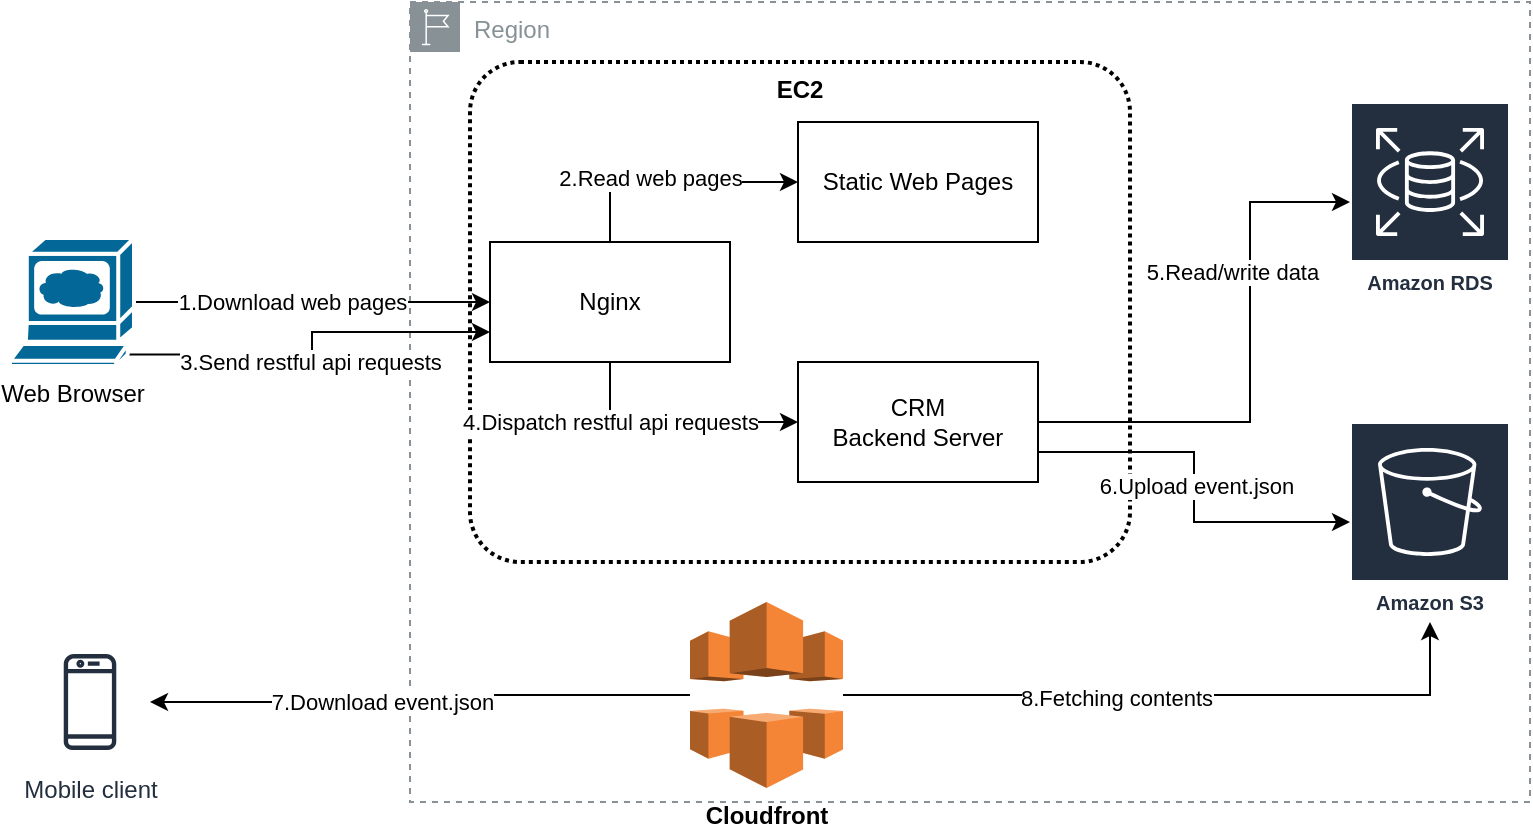<mxfile version="20.8.17" type="github" pages="4">
  <diagram name="BE架构" id="JglvXAm2kmOWLRLsfkI9">
    <mxGraphModel dx="1434" dy="685" grid="1" gridSize="10" guides="1" tooltips="1" connect="1" arrows="1" fold="1" page="1" pageScale="1" pageWidth="827" pageHeight="1169" math="0" shadow="0">
      <root>
        <mxCell id="0" />
        <mxCell id="1" parent="0" />
        <mxCell id="bRCuy5BHl3Wm-i-wfvfV-1" value="Region" style="sketch=0;outlineConnect=0;gradientColor=none;html=1;whiteSpace=wrap;fontSize=12;fontStyle=0;shape=mxgraph.aws4.group;grIcon=mxgraph.aws4.group_region;strokeColor=#879196;fillColor=none;verticalAlign=top;align=left;spacingLeft=30;fontColor=#879196;dashed=1;" parent="1" vertex="1">
          <mxGeometry x="220" y="20" width="560" height="400" as="geometry" />
        </mxCell>
        <mxCell id="xKY7nRnzKIO3sX-Rf7oE-12" style="edgeStyle=orthogonalEdgeStyle;rounded=0;orthogonalLoop=1;jettySize=auto;html=1;exitX=1;exitY=0.5;exitDx=0;exitDy=0;exitPerimeter=0;entryX=0;entryY=0.5;entryDx=0;entryDy=0;" parent="1" source="xKY7nRnzKIO3sX-Rf7oE-2" target="xKY7nRnzKIO3sX-Rf7oE-5" edge="1">
          <mxGeometry relative="1" as="geometry" />
        </mxCell>
        <mxCell id="xKY7nRnzKIO3sX-Rf7oE-16" value="1.Download web pages" style="edgeLabel;html=1;align=center;verticalAlign=middle;resizable=0;points=[];" parent="xKY7nRnzKIO3sX-Rf7oE-12" vertex="1" connectable="0">
          <mxGeometry x="-0.378" relative="1" as="geometry">
            <mxPoint x="23" as="offset" />
          </mxGeometry>
        </mxCell>
        <mxCell id="xKY7nRnzKIO3sX-Rf7oE-15" style="edgeStyle=orthogonalEdgeStyle;rounded=0;orthogonalLoop=1;jettySize=auto;html=1;exitX=0.95;exitY=0.91;exitDx=0;exitDy=0;exitPerimeter=0;entryX=0;entryY=0.75;entryDx=0;entryDy=0;" parent="1" source="xKY7nRnzKIO3sX-Rf7oE-2" target="xKY7nRnzKIO3sX-Rf7oE-5" edge="1">
          <mxGeometry relative="1" as="geometry" />
        </mxCell>
        <mxCell id="xKY7nRnzKIO3sX-Rf7oE-17" value="3.Send restful api requests" style="edgeLabel;html=1;align=center;verticalAlign=middle;resizable=0;points=[];" parent="xKY7nRnzKIO3sX-Rf7oE-15" vertex="1" connectable="0">
          <mxGeometry x="-0.427" relative="1" as="geometry">
            <mxPoint x="36" y="4" as="offset" />
          </mxGeometry>
        </mxCell>
        <mxCell id="xKY7nRnzKIO3sX-Rf7oE-2" value="Web Browser" style="shape=mxgraph.cisco.computers_and_peripherals.web_browser;html=1;pointerEvents=1;dashed=0;fillColor=#036897;strokeColor=#ffffff;strokeWidth=2;verticalLabelPosition=bottom;verticalAlign=top;align=center;outlineConnect=0;" parent="1" vertex="1">
          <mxGeometry x="20" y="138" width="62" height="64" as="geometry" />
        </mxCell>
        <mxCell id="xKY7nRnzKIO3sX-Rf7oE-4" value="EC2" style="rounded=1;arcSize=10;dashed=1;fillColor=none;gradientColor=none;dashPattern=1 1;strokeWidth=2;verticalAlign=top;fontStyle=1" parent="1" vertex="1">
          <mxGeometry x="250" y="50" width="330" height="250" as="geometry" />
        </mxCell>
        <mxCell id="xKY7nRnzKIO3sX-Rf7oE-13" style="edgeStyle=orthogonalEdgeStyle;rounded=0;orthogonalLoop=1;jettySize=auto;html=1;exitX=0.5;exitY=0;exitDx=0;exitDy=0;" parent="1" source="xKY7nRnzKIO3sX-Rf7oE-5" target="xKY7nRnzKIO3sX-Rf7oE-7" edge="1">
          <mxGeometry relative="1" as="geometry" />
        </mxCell>
        <mxCell id="xKY7nRnzKIO3sX-Rf7oE-18" value="2.Read web pages" style="edgeLabel;html=1;align=center;verticalAlign=middle;resizable=0;points=[];" parent="xKY7nRnzKIO3sX-Rf7oE-13" vertex="1" connectable="0">
          <mxGeometry x="0.161" y="2" relative="1" as="geometry">
            <mxPoint x="-22" as="offset" />
          </mxGeometry>
        </mxCell>
        <mxCell id="xKY7nRnzKIO3sX-Rf7oE-14" style="edgeStyle=orthogonalEdgeStyle;rounded=0;orthogonalLoop=1;jettySize=auto;html=1;exitX=0.5;exitY=1;exitDx=0;exitDy=0;" parent="1" source="xKY7nRnzKIO3sX-Rf7oE-5" target="xKY7nRnzKIO3sX-Rf7oE-8" edge="1">
          <mxGeometry relative="1" as="geometry" />
        </mxCell>
        <mxCell id="xKY7nRnzKIO3sX-Rf7oE-19" value="4.Dispatch restful api requests" style="edgeLabel;html=1;align=center;verticalAlign=middle;resizable=0;points=[];" parent="xKY7nRnzKIO3sX-Rf7oE-14" vertex="1" connectable="0">
          <mxGeometry x="-0.016" y="1" relative="1" as="geometry">
            <mxPoint x="-31" y="1" as="offset" />
          </mxGeometry>
        </mxCell>
        <mxCell id="xKY7nRnzKIO3sX-Rf7oE-5" value="Nginx" style="rounded=0;whiteSpace=wrap;html=1;" parent="1" vertex="1">
          <mxGeometry x="260" y="140" width="120" height="60" as="geometry" />
        </mxCell>
        <mxCell id="xKY7nRnzKIO3sX-Rf7oE-7" value="Static Web Pages" style="rounded=0;whiteSpace=wrap;html=1;" parent="1" vertex="1">
          <mxGeometry x="414" y="80" width="120" height="60" as="geometry" />
        </mxCell>
        <mxCell id="xKY7nRnzKIO3sX-Rf7oE-11" style="edgeStyle=orthogonalEdgeStyle;rounded=0;orthogonalLoop=1;jettySize=auto;html=1;exitX=1;exitY=0.5;exitDx=0;exitDy=0;" parent="1" source="xKY7nRnzKIO3sX-Rf7oE-8" target="xKY7nRnzKIO3sX-Rf7oE-10" edge="1">
          <mxGeometry relative="1" as="geometry">
            <Array as="points">
              <mxPoint x="640" y="230" />
              <mxPoint x="640" y="120" />
            </Array>
          </mxGeometry>
        </mxCell>
        <mxCell id="xKY7nRnzKIO3sX-Rf7oE-20" value="5.Read/write data" style="edgeLabel;html=1;align=center;verticalAlign=middle;resizable=0;points=[];" parent="xKY7nRnzKIO3sX-Rf7oE-11" vertex="1" connectable="0">
          <mxGeometry x="0.452" relative="1" as="geometry">
            <mxPoint x="-9" y="12" as="offset" />
          </mxGeometry>
        </mxCell>
        <mxCell id="xKY7nRnzKIO3sX-Rf7oE-22" style="edgeStyle=orthogonalEdgeStyle;rounded=0;orthogonalLoop=1;jettySize=auto;html=1;exitX=1;exitY=0.75;exitDx=0;exitDy=0;" parent="1" source="xKY7nRnzKIO3sX-Rf7oE-8" target="xKY7nRnzKIO3sX-Rf7oE-21" edge="1">
          <mxGeometry relative="1" as="geometry" />
        </mxCell>
        <mxCell id="xKY7nRnzKIO3sX-Rf7oE-23" value="6.Upload event.json" style="edgeLabel;html=1;align=center;verticalAlign=middle;resizable=0;points=[];" parent="xKY7nRnzKIO3sX-Rf7oE-22" vertex="1" connectable="0">
          <mxGeometry x="-0.005" y="1" relative="1" as="geometry">
            <mxPoint as="offset" />
          </mxGeometry>
        </mxCell>
        <mxCell id="xKY7nRnzKIO3sX-Rf7oE-30" style="edgeStyle=orthogonalEdgeStyle;rounded=0;orthogonalLoop=1;jettySize=auto;html=1;" parent="1" source="OL9VlU5i8VRqOt_jXrhX-1" target="xKY7nRnzKIO3sX-Rf7oE-26" edge="1">
          <mxGeometry relative="1" as="geometry">
            <Array as="points" />
            <mxPoint x="520" y="370" as="sourcePoint" />
          </mxGeometry>
        </mxCell>
        <mxCell id="xKY7nRnzKIO3sX-Rf7oE-31" value="7.Download event.json" style="edgeLabel;html=1;align=center;verticalAlign=middle;resizable=0;points=[];" parent="xKY7nRnzKIO3sX-Rf7oE-30" vertex="1" connectable="0">
          <mxGeometry x="0.153" relative="1" as="geometry">
            <mxPoint as="offset" />
          </mxGeometry>
        </mxCell>
        <mxCell id="xKY7nRnzKIO3sX-Rf7oE-8" value="CRM &lt;br&gt;Backend Server" style="rounded=0;whiteSpace=wrap;html=1;" parent="1" vertex="1">
          <mxGeometry x="414" y="200" width="120" height="60" as="geometry" />
        </mxCell>
        <mxCell id="xKY7nRnzKIO3sX-Rf7oE-10" value="Amazon RDS" style="sketch=0;outlineConnect=0;fontColor=#232F3E;gradientColor=none;strokeColor=#ffffff;fillColor=#232F3E;dashed=0;verticalLabelPosition=middle;verticalAlign=bottom;align=center;html=1;whiteSpace=wrap;fontSize=10;fontStyle=1;spacing=3;shape=mxgraph.aws4.productIcon;prIcon=mxgraph.aws4.rds;" parent="1" vertex="1">
          <mxGeometry x="690" y="70" width="80" height="100" as="geometry" />
        </mxCell>
        <mxCell id="xKY7nRnzKIO3sX-Rf7oE-21" value="Amazon S3" style="sketch=0;outlineConnect=0;fontColor=#232F3E;gradientColor=none;strokeColor=#ffffff;fillColor=#232F3E;dashed=0;verticalLabelPosition=middle;verticalAlign=bottom;align=center;html=1;whiteSpace=wrap;fontSize=10;fontStyle=1;spacing=3;shape=mxgraph.aws4.productIcon;prIcon=mxgraph.aws4.s3;" parent="1" vertex="1">
          <mxGeometry x="690" y="230" width="80" height="100" as="geometry" />
        </mxCell>
        <mxCell id="xKY7nRnzKIO3sX-Rf7oE-26" value="Mobile client" style="sketch=0;outlineConnect=0;fontColor=#232F3E;gradientColor=none;strokeColor=#232F3E;fillColor=#ffffff;dashed=0;verticalLabelPosition=bottom;verticalAlign=top;align=center;html=1;fontSize=12;fontStyle=0;aspect=fixed;shape=mxgraph.aws4.resourceIcon;resIcon=mxgraph.aws4.mobile_client;" parent="1" vertex="1">
          <mxGeometry x="30" y="340" width="60" height="60" as="geometry" />
        </mxCell>
        <mxCell id="OL9VlU5i8VRqOt_jXrhX-2" style="edgeStyle=orthogonalEdgeStyle;rounded=0;orthogonalLoop=1;jettySize=auto;html=1;" parent="1" source="OL9VlU5i8VRqOt_jXrhX-1" target="xKY7nRnzKIO3sX-Rf7oE-21" edge="1">
          <mxGeometry relative="1" as="geometry">
            <Array as="points">
              <mxPoint x="730" y="367" />
            </Array>
          </mxGeometry>
        </mxCell>
        <mxCell id="OL9VlU5i8VRqOt_jXrhX-3" value="8.Fetching contents" style="edgeLabel;html=1;align=center;verticalAlign=middle;resizable=0;points=[];" parent="OL9VlU5i8VRqOt_jXrhX-2" vertex="1" connectable="0">
          <mxGeometry x="-0.173" relative="1" as="geometry">
            <mxPoint y="1" as="offset" />
          </mxGeometry>
        </mxCell>
        <mxCell id="OL9VlU5i8VRqOt_jXrhX-1" value="&lt;b&gt;Cloudfront&lt;/b&gt;" style="outlineConnect=0;dashed=0;verticalLabelPosition=bottom;verticalAlign=top;align=center;html=1;shape=mxgraph.aws3.cloudfront;fillColor=#F58536;gradientColor=none;" parent="1" vertex="1">
          <mxGeometry x="360" y="320" width="76.5" height="93" as="geometry" />
        </mxCell>
      </root>
    </mxGraphModel>
  </diagram>
  <diagram name="BE架构 v2" id="bCD2lMceNxq2uTIECPwj">
    <mxGraphModel dx="1434" dy="685" grid="1" gridSize="10" guides="1" tooltips="1" connect="1" arrows="1" fold="1" page="1" pageScale="1" pageWidth="827" pageHeight="1169" math="0" shadow="0">
      <root>
        <mxCell id="2mUd2iZ_5ocxhTUxbCM_-0" />
        <mxCell id="2mUd2iZ_5ocxhTUxbCM_-1" parent="2mUd2iZ_5ocxhTUxbCM_-0" />
        <mxCell id="qpTQevS2a2nEhYwGjhes-16" value="AWS" style="sketch=0;outlineConnect=0;gradientColor=none;html=1;whiteSpace=wrap;fontSize=12;fontStyle=0;shape=mxgraph.aws4.group;grIcon=mxgraph.aws4.group_region;strokeColor=#879196;fillColor=none;verticalAlign=top;align=left;spacingLeft=30;fontColor=#879196;dashed=1;" vertex="1" parent="2mUd2iZ_5ocxhTUxbCM_-1">
          <mxGeometry x="150" y="20" width="650" height="460" as="geometry" />
        </mxCell>
        <mxCell id="qpTQevS2a2nEhYwGjhes-8" value="Common BE" style="rounded=1;arcSize=10;dashed=1;dashPattern=1 1;strokeWidth=2;verticalAlign=top;" vertex="1" parent="2mUd2iZ_5ocxhTUxbCM_-1">
          <mxGeometry x="180.5" y="50" width="599.5" height="260" as="geometry" />
        </mxCell>
        <mxCell id="jvi_tdPFCdtM64aSGUNi-4" value="" style="edgeStyle=none;rounded=0;orthogonalLoop=1;jettySize=auto;html=1;strokeColor=#182E3E;fontColor=#1A1A1A;" edge="1" parent="2mUd2iZ_5ocxhTUxbCM_-1" source="2mUd2iZ_5ocxhTUxbCM_-24" target="2mUd2iZ_5ocxhTUxbCM_-27">
          <mxGeometry relative="1" as="geometry" />
        </mxCell>
        <mxCell id="jvi_tdPFCdtM64aSGUNi-5" value="7.Download events.json" style="edgeLabel;html=1;align=center;verticalAlign=middle;resizable=0;points=[];fontColor=#1A1A1A;" vertex="1" connectable="0" parent="jvi_tdPFCdtM64aSGUNi-4">
          <mxGeometry x="0.087" y="1" relative="1" as="geometry">
            <mxPoint y="1" as="offset" />
          </mxGeometry>
        </mxCell>
        <mxCell id="2mUd2iZ_5ocxhTUxbCM_-24" value="Mobile client" style="sketch=0;outlineConnect=0;fontColor=#232F3E;gradientColor=none;strokeColor=#232F3E;fillColor=#ffffff;dashed=0;verticalLabelPosition=bottom;verticalAlign=top;align=center;html=1;fontSize=12;fontStyle=0;aspect=fixed;shape=mxgraph.aws4.resourceIcon;resIcon=mxgraph.aws4.mobile_client;" vertex="1" parent="2mUd2iZ_5ocxhTUxbCM_-1">
          <mxGeometry x="40" y="346.5" width="60" height="60" as="geometry" />
        </mxCell>
        <mxCell id="jvi_tdPFCdtM64aSGUNi-2" style="edgeStyle=orthogonalEdgeStyle;rounded=0;orthogonalLoop=1;jettySize=auto;html=1;exitX=1;exitY=0.5;exitDx=0;exitDy=0;exitPerimeter=0;strokeColor=#182E3E;fontColor=#1A1A1A;" edge="1" parent="2mUd2iZ_5ocxhTUxbCM_-1" source="2mUd2iZ_5ocxhTUxbCM_-27" target="qpTQevS2a2nEhYwGjhes-3">
          <mxGeometry relative="1" as="geometry" />
        </mxCell>
        <mxCell id="jvi_tdPFCdtM64aSGUNi-3" value="8.Fetch contents" style="edgeLabel;html=1;align=center;verticalAlign=middle;resizable=0;points=[];fontColor=#1A1A1A;" vertex="1" connectable="0" parent="jvi_tdPFCdtM64aSGUNi-2">
          <mxGeometry x="0.011" y="2" relative="1" as="geometry">
            <mxPoint y="1" as="offset" />
          </mxGeometry>
        </mxCell>
        <mxCell id="2mUd2iZ_5ocxhTUxbCM_-27" value="&lt;b&gt;Cloudfront&lt;/b&gt;" style="outlineConnect=0;dashed=0;verticalLabelPosition=bottom;verticalAlign=top;align=center;html=1;shape=mxgraph.aws3.cloudfront;fillColor=#F58536;gradientColor=none;" vertex="1" parent="2mUd2iZ_5ocxhTUxbCM_-1">
          <mxGeometry x="330" y="330" width="76.5" height="93" as="geometry" />
        </mxCell>
        <mxCell id="qpTQevS2a2nEhYwGjhes-1" value="RDS for mysql" style="outlineConnect=0;dashed=0;verticalLabelPosition=bottom;verticalAlign=top;align=center;html=1;shape=mxgraph.aws3.rds;fillColor=#2E73B8;gradientColor=none;strokeColor=#FFFFFF;fontColor=#1A1A1A;" vertex="1" parent="2mUd2iZ_5ocxhTUxbCM_-1">
          <mxGeometry x="670" y="110" width="72" height="81" as="geometry" />
        </mxCell>
        <mxCell id="qpTQevS2a2nEhYwGjhes-3" value="S3&lt;br&gt;App1/{QA, Staging, Live}/events.json" style="outlineConnect=0;dashed=0;verticalLabelPosition=bottom;verticalAlign=top;align=center;html=1;shape=mxgraph.aws3.s3;fillColor=#E05243;gradientColor=none;strokeColor=#FFFFFF;fontColor=#1A1A1A;" vertex="1" parent="2mUd2iZ_5ocxhTUxbCM_-1">
          <mxGeometry x="550" y="330" width="76.5" height="93" as="geometry" />
        </mxCell>
        <mxCell id="qpTQevS2a2nEhYwGjhes-12" value="EC2 instance contents" style="points=[[0,0],[0.25,0],[0.5,0],[0.75,0],[1,0],[1,0.25],[1,0.5],[1,0.75],[1,1],[0.75,1],[0.5,1],[0.25,1],[0,1],[0,0.75],[0,0.5],[0,0.25]];outlineConnect=0;gradientColor=none;html=1;whiteSpace=wrap;fontSize=12;fontStyle=0;container=1;pointerEvents=0;collapsible=0;recursiveResize=0;shape=mxgraph.aws4.group;grIcon=mxgraph.aws4.group_ec2_instance_contents;strokeColor=#D86613;fillColor=none;verticalAlign=top;align=left;spacingLeft=30;fontColor=#D86613;dashed=0;" vertex="1" parent="2mUd2iZ_5ocxhTUxbCM_-1">
          <mxGeometry x="230" y="82.75" width="380" height="184.5" as="geometry" />
        </mxCell>
        <mxCell id="OnbiU45C2r6caGrc6x8j-3" value="Frontend Web Pages" style="aspect=fixed;html=1;points=[];align=center;image;fontSize=12;image=img/lib/azure2/general/Files.svg;strokeColor=#FFFFFF;fontColor=#1A1A1A;fillColor=#F08E81;" vertex="1" parent="qpTQevS2a2nEhYwGjhes-12">
          <mxGeometry x="240" y="9.5" width="43.66" height="47.75" as="geometry" />
        </mxCell>
        <mxCell id="qpTQevS2a2nEhYwGjhes-15" value="Web Browser" style="sketch=0;pointerEvents=1;shadow=0;dashed=0;html=1;strokeColor=none;fillColor=#434445;aspect=fixed;labelPosition=center;verticalLabelPosition=bottom;verticalAlign=top;align=center;outlineConnect=0;shape=mxgraph.vvd.web_browser;fontColor=#1A1A1A;" vertex="1" parent="2mUd2iZ_5ocxhTUxbCM_-1">
          <mxGeometry x="30" y="164.5" width="50" height="35.5" as="geometry" />
        </mxCell>
        <mxCell id="qo_5pExGbhYSVRfzOZYR-2" style="edgeStyle=orthogonalEdgeStyle;rounded=0;orthogonalLoop=1;jettySize=auto;html=1;exitX=1;exitY=0.75;exitDx=0;exitDy=0;entryX=0;entryY=0.5;entryDx=0;entryDy=0;strokeColor=#182E3E;fontColor=#1A1A1A;" edge="1" parent="2mUd2iZ_5ocxhTUxbCM_-1" source="OnbiU45C2r6caGrc6x8j-0" target="OnbiU45C2r6caGrc6x8j-2">
          <mxGeometry relative="1" as="geometry" />
        </mxCell>
        <mxCell id="qo_5pExGbhYSVRfzOZYR-3" value="4.Dispatch restful api requests" style="edgeLabel;html=1;align=center;verticalAlign=middle;resizable=0;points=[];fontColor=#1A1A1A;" vertex="1" connectable="0" parent="qo_5pExGbhYSVRfzOZYR-2">
          <mxGeometry x="-0.139" y="-1" relative="1" as="geometry">
            <mxPoint x="-51" y="14" as="offset" />
          </mxGeometry>
        </mxCell>
        <mxCell id="OnbiU45C2r6caGrc6x8j-0" value="Nginx" style="rounded=0;whiteSpace=wrap;html=1;" vertex="1" parent="2mUd2iZ_5ocxhTUxbCM_-1">
          <mxGeometry x="260" y="140" width="90" height="60" as="geometry" />
        </mxCell>
        <mxCell id="OnbiU45C2r6caGrc6x8j-2" value="BE&lt;br&gt;Backend Server" style="rounded=0;whiteSpace=wrap;html=1;" vertex="1" parent="2mUd2iZ_5ocxhTUxbCM_-1">
          <mxGeometry x="440" y="191" width="120" height="60" as="geometry" />
        </mxCell>
        <mxCell id="8F8LBTNtZ45TlD0RBzwj-0" style="edgeStyle=orthogonalEdgeStyle;rounded=0;orthogonalLoop=1;jettySize=auto;html=1;entryX=0;entryY=0.25;entryDx=0;entryDy=0;" edge="1" parent="2mUd2iZ_5ocxhTUxbCM_-1" source="qpTQevS2a2nEhYwGjhes-15" target="OnbiU45C2r6caGrc6x8j-0">
          <mxGeometry relative="1" as="geometry">
            <mxPoint x="50" y="170" as="sourcePoint" />
            <mxPoint x="260" y="170" as="targetPoint" />
            <Array as="points">
              <mxPoint x="60" y="155" />
            </Array>
          </mxGeometry>
        </mxCell>
        <mxCell id="8F8LBTNtZ45TlD0RBzwj-1" value="1.Load frontend web pages" style="edgeLabel;html=1;align=center;verticalAlign=middle;resizable=0;points=[];" vertex="1" connectable="0" parent="8F8LBTNtZ45TlD0RBzwj-0">
          <mxGeometry x="-0.378" relative="1" as="geometry">
            <mxPoint x="45" y="-4" as="offset" />
          </mxGeometry>
        </mxCell>
        <mxCell id="jo9CsTuV5H0Av5NN4940-0" style="edgeStyle=orthogonalEdgeStyle;rounded=0;orthogonalLoop=1;jettySize=auto;html=1;exitX=1;exitY=0.25;exitDx=0;exitDy=0;" edge="1" parent="2mUd2iZ_5ocxhTUxbCM_-1" source="OnbiU45C2r6caGrc6x8j-0" target="OnbiU45C2r6caGrc6x8j-3">
          <mxGeometry relative="1" as="geometry">
            <mxPoint x="320" y="140" as="sourcePoint" />
            <mxPoint x="414" y="110" as="targetPoint" />
            <Array as="points">
              <mxPoint x="400" y="155" />
              <mxPoint x="400" y="116" />
            </Array>
          </mxGeometry>
        </mxCell>
        <mxCell id="jo9CsTuV5H0Av5NN4940-1" value="2.Read web pages" style="edgeLabel;html=1;align=center;verticalAlign=middle;resizable=0;points=[];" vertex="1" connectable="0" parent="jo9CsTuV5H0Av5NN4940-0">
          <mxGeometry x="0.161" y="2" relative="1" as="geometry">
            <mxPoint x="-8" y="16" as="offset" />
          </mxGeometry>
        </mxCell>
        <mxCell id="IKHvXC3xIQr_XqiEEU1r-0" style="edgeStyle=orthogonalEdgeStyle;rounded=0;orthogonalLoop=1;jettySize=auto;html=1;entryX=0;entryY=0.75;entryDx=0;entryDy=0;" edge="1" parent="2mUd2iZ_5ocxhTUxbCM_-1" source="qpTQevS2a2nEhYwGjhes-15" target="OnbiU45C2r6caGrc6x8j-0">
          <mxGeometry relative="1" as="geometry">
            <mxPoint x="90" y="190" as="sourcePoint" />
            <mxPoint x="252" y="190" as="targetPoint" />
          </mxGeometry>
        </mxCell>
        <mxCell id="IKHvXC3xIQr_XqiEEU1r-1" value="3.Send restful api requests" style="edgeLabel;html=1;align=center;verticalAlign=middle;resizable=0;points=[];" vertex="1" connectable="0" parent="IKHvXC3xIQr_XqiEEU1r-0">
          <mxGeometry x="-0.427" relative="1" as="geometry">
            <mxPoint x="36" y="4" as="offset" />
          </mxGeometry>
        </mxCell>
        <mxCell id="6fIfwJHqtJFbp8kbtRZA-0" style="edgeStyle=orthogonalEdgeStyle;rounded=0;orthogonalLoop=1;jettySize=auto;html=1;exitX=1;exitY=0.25;exitDx=0;exitDy=0;entryX=0;entryY=0.5;entryDx=0;entryDy=0;entryPerimeter=0;" edge="1" parent="2mUd2iZ_5ocxhTUxbCM_-1" source="OnbiU45C2r6caGrc6x8j-2" target="qpTQevS2a2nEhYwGjhes-1">
          <mxGeometry relative="1" as="geometry">
            <Array as="points">
              <mxPoint x="560" y="205" />
              <mxPoint x="590" y="205" />
              <mxPoint x="590" y="151" />
            </Array>
            <mxPoint x="534" y="230" as="sourcePoint" />
            <mxPoint x="690" y="120" as="targetPoint" />
          </mxGeometry>
        </mxCell>
        <mxCell id="6fIfwJHqtJFbp8kbtRZA-1" value="5.Read/write data" style="edgeLabel;html=1;align=center;verticalAlign=middle;resizable=0;points=[];" vertex="1" connectable="0" parent="6fIfwJHqtJFbp8kbtRZA-0">
          <mxGeometry x="0.452" relative="1" as="geometry">
            <mxPoint x="-14" y="20" as="offset" />
          </mxGeometry>
        </mxCell>
        <mxCell id="66qA6cUrfhDbWHwOXKHq-0" style="edgeStyle=orthogonalEdgeStyle;rounded=0;orthogonalLoop=1;jettySize=auto;html=1;exitX=1;exitY=0.75;exitDx=0;exitDy=0;" edge="1" parent="2mUd2iZ_5ocxhTUxbCM_-1" source="OnbiU45C2r6caGrc6x8j-2" target="qpTQevS2a2nEhYwGjhes-3">
          <mxGeometry relative="1" as="geometry">
            <mxPoint x="534" y="245" as="sourcePoint" />
            <mxPoint x="690" y="280" as="targetPoint" />
          </mxGeometry>
        </mxCell>
        <mxCell id="66qA6cUrfhDbWHwOXKHq-1" value="6.Save event.json" style="edgeLabel;html=1;align=center;verticalAlign=middle;resizable=0;points=[];" vertex="1" connectable="0" parent="66qA6cUrfhDbWHwOXKHq-0">
          <mxGeometry x="-0.005" y="1" relative="1" as="geometry">
            <mxPoint x="-1" y="9" as="offset" />
          </mxGeometry>
        </mxCell>
      </root>
    </mxGraphModel>
  </diagram>
  <diagram id="KDaSZyXw8kcEoC2eMrxy" name="Liveops events架构">
    <mxGraphModel dx="1434" dy="685" grid="1" gridSize="10" guides="1" tooltips="1" connect="1" arrows="1" fold="1" page="1" pageScale="1" pageWidth="827" pageHeight="1169" math="0" shadow="0">
      <root>
        <mxCell id="0" />
        <mxCell id="1" parent="0" />
        <mxCell id="nezkfCOP_LTza_80z3Ge-13" value="" style="edgeStyle=orthogonalEdgeStyle;rounded=0;orthogonalLoop=1;jettySize=auto;html=1;entryX=0;entryY=0.5;entryDx=0;entryDy=0;entryPerimeter=0;" parent="1" source="aDhl2GABUGIeOFY-O_aD-1" target="nezkfCOP_LTza_80z3Ge-6" edge="1">
          <mxGeometry relative="1" as="geometry">
            <mxPoint x="83" y="366" as="targetPoint" />
            <Array as="points">
              <mxPoint x="112" y="209" />
              <mxPoint x="112" y="209" />
            </Array>
          </mxGeometry>
        </mxCell>
        <mxCell id="nezkfCOP_LTza_80z3Ge-17" value="4.call events api with token" style="edgeLabel;html=1;align=center;verticalAlign=middle;resizable=0;points=[];" parent="nezkfCOP_LTza_80z3Ge-13" vertex="1" connectable="0">
          <mxGeometry x="-0.114" relative="1" as="geometry">
            <mxPoint as="offset" />
          </mxGeometry>
        </mxCell>
        <mxCell id="isEXsXvp_f7L4JkE9k-z-2" style="edgeStyle=orthogonalEdgeStyle;rounded=0;orthogonalLoop=1;jettySize=auto;html=1;exitX=0.5;exitY=0;exitDx=0;exitDy=0;exitPerimeter=0;entryX=0;entryY=0.5;entryDx=0;entryDy=0;entryPerimeter=0;" parent="1" source="aDhl2GABUGIeOFY-O_aD-1" target="isEXsXvp_f7L4JkE9k-z-1" edge="1">
          <mxGeometry relative="1" as="geometry" />
        </mxCell>
        <mxCell id="isEXsXvp_f7L4JkE9k-z-3" value="2.Login" style="edgeLabel;html=1;align=center;verticalAlign=middle;resizable=0;points=[];" parent="isEXsXvp_f7L4JkE9k-z-2" vertex="1" connectable="0">
          <mxGeometry x="-0.15" y="-2" relative="1" as="geometry">
            <mxPoint y="1" as="offset" />
          </mxGeometry>
        </mxCell>
        <mxCell id="aDhl2GABUGIeOFY-O_aD-1" value="Web Browser" style="shape=mxgraph.cisco.computers_and_peripherals.web_browser;html=1;pointerEvents=1;dashed=0;fillColor=#036897;strokeColor=#ffffff;strokeWidth=2;verticalLabelPosition=bottom;verticalAlign=top;align=center;outlineConnect=0;" parent="1" vertex="1">
          <mxGeometry x="50" y="184" width="62" height="64" as="geometry" />
        </mxCell>
        <mxCell id="aDhl2GABUGIeOFY-O_aD-2" value="Mobile client" style="sketch=0;outlineConnect=0;fontColor=#232F3E;gradientColor=none;strokeColor=#232F3E;fillColor=#ffffff;dashed=0;verticalLabelPosition=bottom;verticalAlign=top;align=center;html=1;fontSize=12;fontStyle=0;aspect=fixed;shape=mxgraph.aws4.resourceIcon;resIcon=mxgraph.aws4.mobile_client;" parent="1" vertex="1">
          <mxGeometry x="52" y="406.5" width="60" height="60" as="geometry" />
        </mxCell>
        <mxCell id="nezkfCOP_LTza_80z3Ge-2" value="Region" style="sketch=0;outlineConnect=0;gradientColor=none;html=1;whiteSpace=wrap;fontSize=12;fontStyle=0;shape=mxgraph.aws4.group;grIcon=mxgraph.aws4.group_region;strokeColor=#879196;fillColor=none;verticalAlign=top;align=left;spacingLeft=30;fontColor=#879196;dashed=1;" parent="1" vertex="1">
          <mxGeometry x="230" y="20" width="570" height="530" as="geometry" />
        </mxCell>
        <mxCell id="nezkfCOP_LTza_80z3Ge-10" value="" style="edgeStyle=orthogonalEdgeStyle;rounded=0;orthogonalLoop=1;jettySize=auto;html=1;entryX=0.968;entryY=0.813;entryDx=0;entryDy=0;entryPerimeter=0;exitX=0;exitY=0.21;exitDx=0;exitDy=0;exitPerimeter=0;" parent="1" source="nezkfCOP_LTza_80z3Ge-5" target="aDhl2GABUGIeOFY-O_aD-1" edge="1">
          <mxGeometry relative="1" as="geometry">
            <mxPoint x="298.75" y="237.5" as="targetPoint" />
            <Array as="points">
              <mxPoint x="310" y="380" />
              <mxPoint x="310" y="236" />
            </Array>
          </mxGeometry>
        </mxCell>
        <mxCell id="nezkfCOP_LTza_80z3Ge-11" value="1.Download web pages" style="edgeLabel;html=1;align=center;verticalAlign=middle;resizable=0;points=[];" parent="nezkfCOP_LTza_80z3Ge-10" vertex="1" connectable="0">
          <mxGeometry x="0.315" y="-2" relative="1" as="geometry">
            <mxPoint x="-69" y="16" as="offset" />
          </mxGeometry>
        </mxCell>
        <mxCell id="nezkfCOP_LTza_80z3Ge-15" value="" style="edgeStyle=orthogonalEdgeStyle;rounded=0;orthogonalLoop=1;jettySize=auto;html=1;" parent="1" source="nezkfCOP_LTza_80z3Ge-25" target="aDhl2GABUGIeOFY-O_aD-2" edge="1">
          <mxGeometry relative="1" as="geometry">
            <mxPoint x="440.3" y="483" as="targetPoint" />
            <Array as="points" />
          </mxGeometry>
        </mxCell>
        <mxCell id="nezkfCOP_LTza_80z3Ge-16" value="8.Dowload event.json" style="edgeLabel;html=1;align=center;verticalAlign=middle;resizable=0;points=[];" parent="nezkfCOP_LTza_80z3Ge-15" vertex="1" connectable="0">
          <mxGeometry x="0.502" relative="1" as="geometry">
            <mxPoint x="35" y="-16" as="offset" />
          </mxGeometry>
        </mxCell>
        <mxCell id="nezkfCOP_LTza_80z3Ge-26" value="" style="edgeStyle=orthogonalEdgeStyle;rounded=0;orthogonalLoop=1;jettySize=auto;html=1;startArrow=classic;startFill=1;endArrow=none;endFill=0;exitX=0;exitY=0.79;exitDx=0;exitDy=0;exitPerimeter=0;" parent="1" source="nezkfCOP_LTza_80z3Ge-5" target="nezkfCOP_LTza_80z3Ge-25" edge="1">
          <mxGeometry relative="1" as="geometry" />
        </mxCell>
        <mxCell id="nezkfCOP_LTza_80z3Ge-27" value="9.Fetching content" style="edgeLabel;html=1;align=center;verticalAlign=middle;resizable=0;points=[];" parent="nezkfCOP_LTza_80z3Ge-26" vertex="1" connectable="0">
          <mxGeometry x="-0.174" relative="1" as="geometry">
            <mxPoint x="-15" as="offset" />
          </mxGeometry>
        </mxCell>
        <mxCell id="nezkfCOP_LTza_80z3Ge-5" value="&lt;b&gt;AWS S3&lt;/b&gt;&lt;br&gt;Hosting the BE frontend static web pages&lt;br&gt;and event.json" style="outlineConnect=0;dashed=0;verticalLabelPosition=bottom;verticalAlign=top;align=center;html=1;shape=mxgraph.aws3.s3;fillColor=#E05243;gradientColor=none;" parent="1" vertex="1">
          <mxGeometry x="520" y="360" width="76.5" height="93" as="geometry" />
        </mxCell>
        <mxCell id="nezkfCOP_LTza_80z3Ge-18" value="" style="edgeStyle=orthogonalEdgeStyle;rounded=0;orthogonalLoop=1;jettySize=auto;html=1;" parent="1" source="nezkfCOP_LTza_80z3Ge-6" target="nezkfCOP_LTza_80z3Ge-7" edge="1">
          <mxGeometry relative="1" as="geometry" />
        </mxCell>
        <mxCell id="nezkfCOP_LTza_80z3Ge-21" value="5.call lambda" style="edgeLabel;html=1;align=center;verticalAlign=middle;resizable=0;points=[];" parent="nezkfCOP_LTza_80z3Ge-18" vertex="1" connectable="0">
          <mxGeometry x="-0.217" y="-2" relative="1" as="geometry">
            <mxPoint x="6" y="-21" as="offset" />
          </mxGeometry>
        </mxCell>
        <mxCell id="nezkfCOP_LTza_80z3Ge-6" value="&lt;b&gt;API Gateway&lt;/b&gt;" style="sketch=0;points=[[0,0,0],[0.25,0,0],[0.5,0,0],[0.75,0,0],[1,0,0],[0,1,0],[0.25,1,0],[0.5,1,0],[0.75,1,0],[1,1,0],[0,0.25,0],[0,0.5,0],[0,0.75,0],[1,0.25,0],[1,0.5,0],[1,0.75,0]];outlineConnect=0;fontColor=#232F3E;gradientColor=#945DF2;gradientDirection=north;fillColor=#5A30B5;strokeColor=#ffffff;dashed=0;verticalLabelPosition=bottom;verticalAlign=top;align=center;html=1;fontSize=12;fontStyle=0;aspect=fixed;shape=mxgraph.aws4.resourceIcon;resIcon=mxgraph.aws4.api_gateway;" parent="1" vertex="1">
          <mxGeometry x="352" y="170" width="78" height="78" as="geometry" />
        </mxCell>
        <mxCell id="nezkfCOP_LTza_80z3Ge-20" value="" style="edgeStyle=orthogonalEdgeStyle;rounded=0;orthogonalLoop=1;jettySize=auto;html=1;" parent="1" source="nezkfCOP_LTza_80z3Ge-7" target="nezkfCOP_LTza_80z3Ge-19" edge="1">
          <mxGeometry relative="1" as="geometry" />
        </mxCell>
        <mxCell id="nezkfCOP_LTza_80z3Ge-22" value="6.save events" style="edgeLabel;html=1;align=center;verticalAlign=middle;resizable=0;points=[];" parent="nezkfCOP_LTza_80z3Ge-20" vertex="1" connectable="0">
          <mxGeometry x="-0.268" y="-4" relative="1" as="geometry">
            <mxPoint x="12" y="-23" as="offset" />
          </mxGeometry>
        </mxCell>
        <mxCell id="nezkfCOP_LTza_80z3Ge-23" style="edgeStyle=orthogonalEdgeStyle;rounded=0;orthogonalLoop=1;jettySize=auto;html=1;exitX=1;exitY=0.75;exitDx=0;exitDy=0;exitPerimeter=0;entryX=1;entryY=0.5;entryDx=0;entryDy=0;entryPerimeter=0;" parent="1" source="nezkfCOP_LTza_80z3Ge-7" target="nezkfCOP_LTza_80z3Ge-5" edge="1">
          <mxGeometry relative="1" as="geometry">
            <Array as="points">
              <mxPoint x="652" y="229" />
              <mxPoint x="652" y="407" />
            </Array>
            <mxPoint x="570" y="410" as="targetPoint" />
          </mxGeometry>
        </mxCell>
        <mxCell id="nezkfCOP_LTza_80z3Ge-24" value="7.Save event.json" style="edgeLabel;html=1;align=center;verticalAlign=middle;resizable=0;points=[];" parent="nezkfCOP_LTza_80z3Ge-23" vertex="1" connectable="0">
          <mxGeometry x="0.095" relative="1" as="geometry">
            <mxPoint as="offset" />
          </mxGeometry>
        </mxCell>
        <mxCell id="nezkfCOP_LTza_80z3Ge-7" value="&lt;b&gt;Lambda&lt;/b&gt;&lt;br&gt;Process restful api requests&lt;br&gt;and send responses &lt;br&gt;with the CORS header&amp;nbsp;" style="sketch=0;points=[[0,0,0],[0.25,0,0],[0.5,0,0],[0.75,0,0],[1,0,0],[0,1,0],[0.25,1,0],[0.5,1,0],[0.75,1,0],[1,1,0],[0,0.25,0],[0,0.5,0],[0,0.75,0],[1,0.25,0],[1,0.5,0],[1,0.75,0]];outlineConnect=0;fontColor=#232F3E;gradientColor=#F78E04;gradientDirection=north;fillColor=#D05C17;strokeColor=#ffffff;dashed=0;verticalLabelPosition=bottom;verticalAlign=top;align=center;html=1;fontSize=12;fontStyle=0;aspect=fixed;shape=mxgraph.aws4.resourceIcon;resIcon=mxgraph.aws4.lambda;" parent="1" vertex="1">
          <mxGeometry x="522" y="170" width="78" height="78" as="geometry" />
        </mxCell>
        <mxCell id="nezkfCOP_LTza_80z3Ge-19" value="&lt;b&gt;DynamoDB&lt;/b&gt;" style="sketch=0;points=[[0,0,0],[0.25,0,0],[0.5,0,0],[0.75,0,0],[1,0,0],[0,1,0],[0.25,1,0],[0.5,1,0],[0.75,1,0],[1,1,0],[0,0.25,0],[0,0.5,0],[0,0.75,0],[1,0.25,0],[1,0.5,0],[1,0.75,0]];outlineConnect=0;fontColor=#232F3E;gradientColor=#4D72F3;gradientDirection=north;fillColor=#3334B9;strokeColor=#ffffff;dashed=0;verticalLabelPosition=bottom;verticalAlign=top;align=center;html=1;fontSize=12;fontStyle=0;aspect=fixed;shape=mxgraph.aws4.resourceIcon;resIcon=mxgraph.aws4.dynamodb;" parent="1" vertex="1">
          <mxGeometry x="682" y="170" width="78" height="78" as="geometry" />
        </mxCell>
        <mxCell id="nezkfCOP_LTza_80z3Ge-25" value="&lt;b&gt;Cloudfront&lt;/b&gt;&lt;br&gt;CDN" style="outlineConnect=0;dashed=0;verticalLabelPosition=bottom;verticalAlign=top;align=center;html=1;shape=mxgraph.aws3.cloudfront;fillColor=#F58536;gradientColor=none;" parent="1" vertex="1">
          <mxGeometry x="275.5" y="390" width="76.5" height="93" as="geometry" />
        </mxCell>
        <mxCell id="isEXsXvp_f7L4JkE9k-z-4" style="edgeStyle=orthogonalEdgeStyle;rounded=0;orthogonalLoop=1;jettySize=auto;html=1;exitX=0;exitY=0.79;exitDx=0;exitDy=0;exitPerimeter=0;entryX=1;entryY=0;entryDx=0;entryDy=0;entryPerimeter=0;dashed=1;" parent="1" source="isEXsXvp_f7L4JkE9k-z-1" target="aDhl2GABUGIeOFY-O_aD-1" edge="1">
          <mxGeometry relative="1" as="geometry" />
        </mxCell>
        <mxCell id="isEXsXvp_f7L4JkE9k-z-5" value="3.Return token" style="edgeLabel;html=1;align=center;verticalAlign=middle;resizable=0;points=[];" parent="isEXsXvp_f7L4JkE9k-z-4" vertex="1" connectable="0">
          <mxGeometry x="0.083" y="-1" relative="1" as="geometry">
            <mxPoint as="offset" />
          </mxGeometry>
        </mxCell>
        <mxCell id="isEXsXvp_f7L4JkE9k-z-1" value="&lt;b&gt;Cognito&lt;/b&gt;" style="outlineConnect=0;dashed=0;verticalLabelPosition=bottom;verticalAlign=top;align=center;html=1;shape=mxgraph.aws3.cognito;fillColor=#AD688B;gradientColor=none;" parent="1" vertex="1">
          <mxGeometry x="350" y="40" width="76.5" height="93" as="geometry" />
        </mxCell>
        <mxCell id="isEXsXvp_f7L4JkE9k-z-6" value="ID token" style="sketch=0;pointerEvents=1;shadow=0;dashed=0;html=1;strokeColor=none;fillColor=#505050;labelPosition=center;verticalLabelPosition=bottom;verticalAlign=top;outlineConnect=0;align=center;shape=mxgraph.office.security.token;" parent="1" vertex="1">
          <mxGeometry x="210" y="152" width="31" height="32" as="geometry" />
        </mxCell>
      </root>
    </mxGraphModel>
  </diagram>
  <diagram id="fdBqMGFUmowfYHfv_eFQ" name="整体架构">
    <mxGraphModel dx="1434" dy="685" grid="1" gridSize="10" guides="1" tooltips="1" connect="1" arrows="1" fold="1" page="1" pageScale="1" pageWidth="827" pageHeight="1169" math="0" shadow="0">
      <root>
        <mxCell id="0" />
        <mxCell id="1" parent="0" />
        <mxCell id="EEYt1AejMVOvJIA45VuU-21" value="Region" style="sketch=0;outlineConnect=0;gradientColor=none;html=1;whiteSpace=wrap;fontSize=12;fontStyle=0;shape=mxgraph.aws4.group;grIcon=mxgraph.aws4.group_region;strokeColor=#879196;fillColor=none;verticalAlign=top;align=left;spacingLeft=30;fontColor=#879196;dashed=1;" vertex="1" parent="1">
          <mxGeometry x="380" y="50" width="310" height="340" as="geometry" />
        </mxCell>
        <mxCell id="EEYt1AejMVOvJIA45VuU-17" style="edgeStyle=none;rounded=0;orthogonalLoop=1;jettySize=auto;html=1;exitX=0.5;exitY=1;exitDx=0;exitDy=0;" edge="1" parent="1" source="EEYt1AejMVOvJIA45VuU-3" target="EEYt1AejMVOvJIA45VuU-22">
          <mxGeometry relative="1" as="geometry">
            <mxPoint x="530" y="261" as="targetPoint" />
          </mxGeometry>
        </mxCell>
        <mxCell id="EEYt1AejMVOvJIA45VuU-18" value="2.Save events.json" style="edgeLabel;html=1;align=center;verticalAlign=middle;resizable=0;points=[];" vertex="1" connectable="0" parent="EEYt1AejMVOvJIA45VuU-17">
          <mxGeometry x="-0.207" y="1" relative="1" as="geometry">
            <mxPoint as="offset" />
          </mxGeometry>
        </mxCell>
        <mxCell id="EEYt1AejMVOvJIA45VuU-3" value="Common BE" style="rounded=0;whiteSpace=wrap;html=1;fillColor=#1ba1e2;strokeColor=#006EAF;fontColor=#ffffff;" vertex="1" parent="1">
          <mxGeometry x="470" y="90" width="120" height="60" as="geometry" />
        </mxCell>
        <mxCell id="EEYt1AejMVOvJIA45VuU-19" style="edgeStyle=none;rounded=0;orthogonalLoop=1;jettySize=auto;html=1;" edge="1" parent="1" source="EEYt1AejMVOvJIA45VuU-22" target="EEYt1AejMVOvJIA45VuU-5">
          <mxGeometry relative="1" as="geometry">
            <mxPoint x="470" y="291" as="sourcePoint" />
          </mxGeometry>
        </mxCell>
        <mxCell id="EEYt1AejMVOvJIA45VuU-20" value="3.Download events.json" style="edgeLabel;html=1;align=center;verticalAlign=middle;resizable=0;points=[];" vertex="1" connectable="0" parent="EEYt1AejMVOvJIA45VuU-19">
          <mxGeometry x="0.524" relative="1" as="geometry">
            <mxPoint x="57" as="offset" />
          </mxGeometry>
        </mxCell>
        <mxCell id="EEYt1AejMVOvJIA45VuU-5" value="Game Client" style="sketch=0;outlineConnect=0;fontColor=#232F3E;gradientColor=none;fillColor=#232F3D;strokeColor=none;dashed=0;verticalLabelPosition=bottom;verticalAlign=top;align=center;html=1;fontSize=12;fontStyle=0;aspect=fixed;pointerEvents=1;shape=mxgraph.aws4.mobile_client;" vertex="1" parent="1">
          <mxGeometry x="196.09" y="267.5" width="41" height="78" as="geometry" />
        </mxCell>
        <mxCell id="EEYt1AejMVOvJIA45VuU-8" value="1.Edit Events" style="edgeStyle=orthogonalEdgeStyle;rounded=0;orthogonalLoop=1;jettySize=auto;html=1;" edge="1" parent="1" source="EEYt1AejMVOvJIA45VuU-6" target="EEYt1AejMVOvJIA45VuU-3">
          <mxGeometry relative="1" as="geometry">
            <mxPoint x="339.755" y="108.875" as="targetPoint" />
          </mxGeometry>
        </mxCell>
        <mxCell id="EEYt1AejMVOvJIA45VuU-6" value="Web Browser Client" style="sketch=0;pointerEvents=1;shadow=0;dashed=0;html=1;strokeColor=none;fillColor=#434445;aspect=fixed;labelPosition=center;verticalLabelPosition=bottom;verticalAlign=top;align=center;outlineConnect=0;shape=mxgraph.vvd.web_browser;" vertex="1" parent="1">
          <mxGeometry x="190" y="101.13" width="53.17" height="37.75" as="geometry" />
        </mxCell>
        <mxCell id="EEYt1AejMVOvJIA45VuU-22" value="S3&lt;br&gt;HorseRider/{QA, Staging, Live}/events.json" style="outlineConnect=0;dashed=0;verticalLabelPosition=bottom;verticalAlign=top;align=center;html=1;shape=mxgraph.aws3.s3;fillColor=#E05243;gradientColor=none;" vertex="1" parent="1">
          <mxGeometry x="491.75" y="260" width="76.5" height="93" as="geometry" />
        </mxCell>
      </root>
    </mxGraphModel>
  </diagram>
</mxfile>
